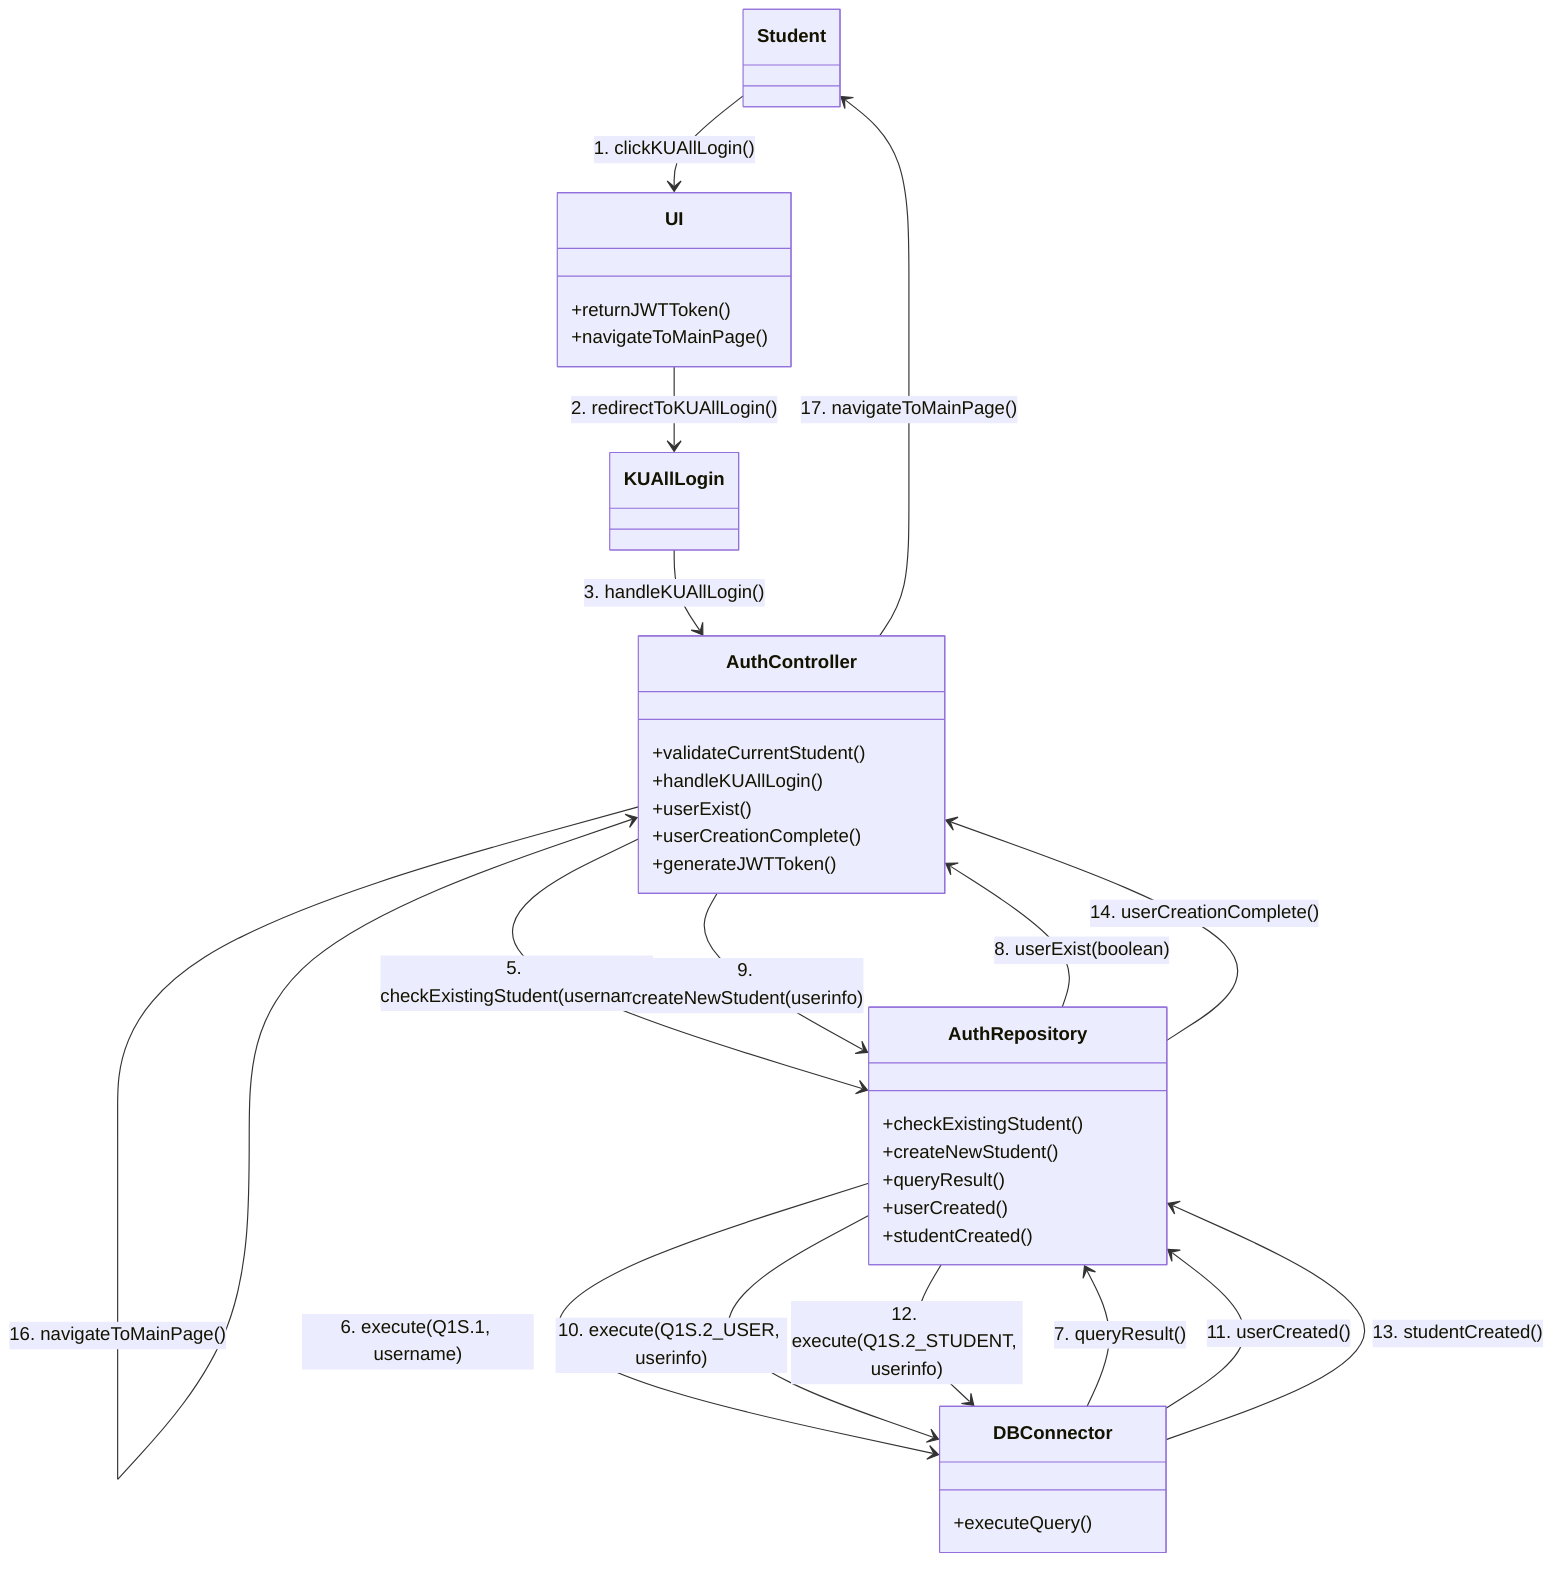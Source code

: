classDiagram
Student --> UI: 1. clickKUAllLogin()
UI --> KUAllLogin: 2. redirectToKUAllLogin()
KUAllLogin --> AuthController: 3. handleKUAllLogin()
AuthController --> AuthController: 4. validateCurrentStudent(userinfo)
AuthController --> AuthRepository: 5. checkExistingStudent(username)
AuthRepository --> DBConnector: 6. execute(Q1S.1, username)
DBConnector --> AuthRepository: 7. queryResult()
AuthRepository --> AuthController: 8. userExist(boolean)
AuthController --> AuthRepository: 9. createNewStudent(userinfo)
AuthRepository --> DBConnector: 10. execute(Q1S.2_USER, userinfo)
DBConnector --> AuthRepository: 11. userCreated()
AuthRepository --> DBConnector: 12. execute(Q1S.2_STUDENT, userinfo)
DBConnector --> AuthRepository: 13. studentCreated()
AuthRepository --> AuthController: 14. userCreationComplete()
AuthController --> AuthController: 15. returnJWTToken(token)
AuthController --> AuthController: 16. navigateToMainPage()
AuthController --> Student: 17. navigateToMainPage()

    class Student {

    }

    class UI {
        +returnJWTToken()
        +navigateToMainPage()
    }

    class AuthController {
        +validateCurrentStudent()
        +handleKUAllLogin()
        +userExist()
        +userCreationComplete()
        +generateJWTToken()

    }

    class AuthRepository {
        +checkExistingStudent()
        +createNewStudent()
        +queryResult()
        +userCreated()
        +studentCreated()
    }

    class DBConnector {
        +executeQuery()
    }

    class KUAllLogin{
    }